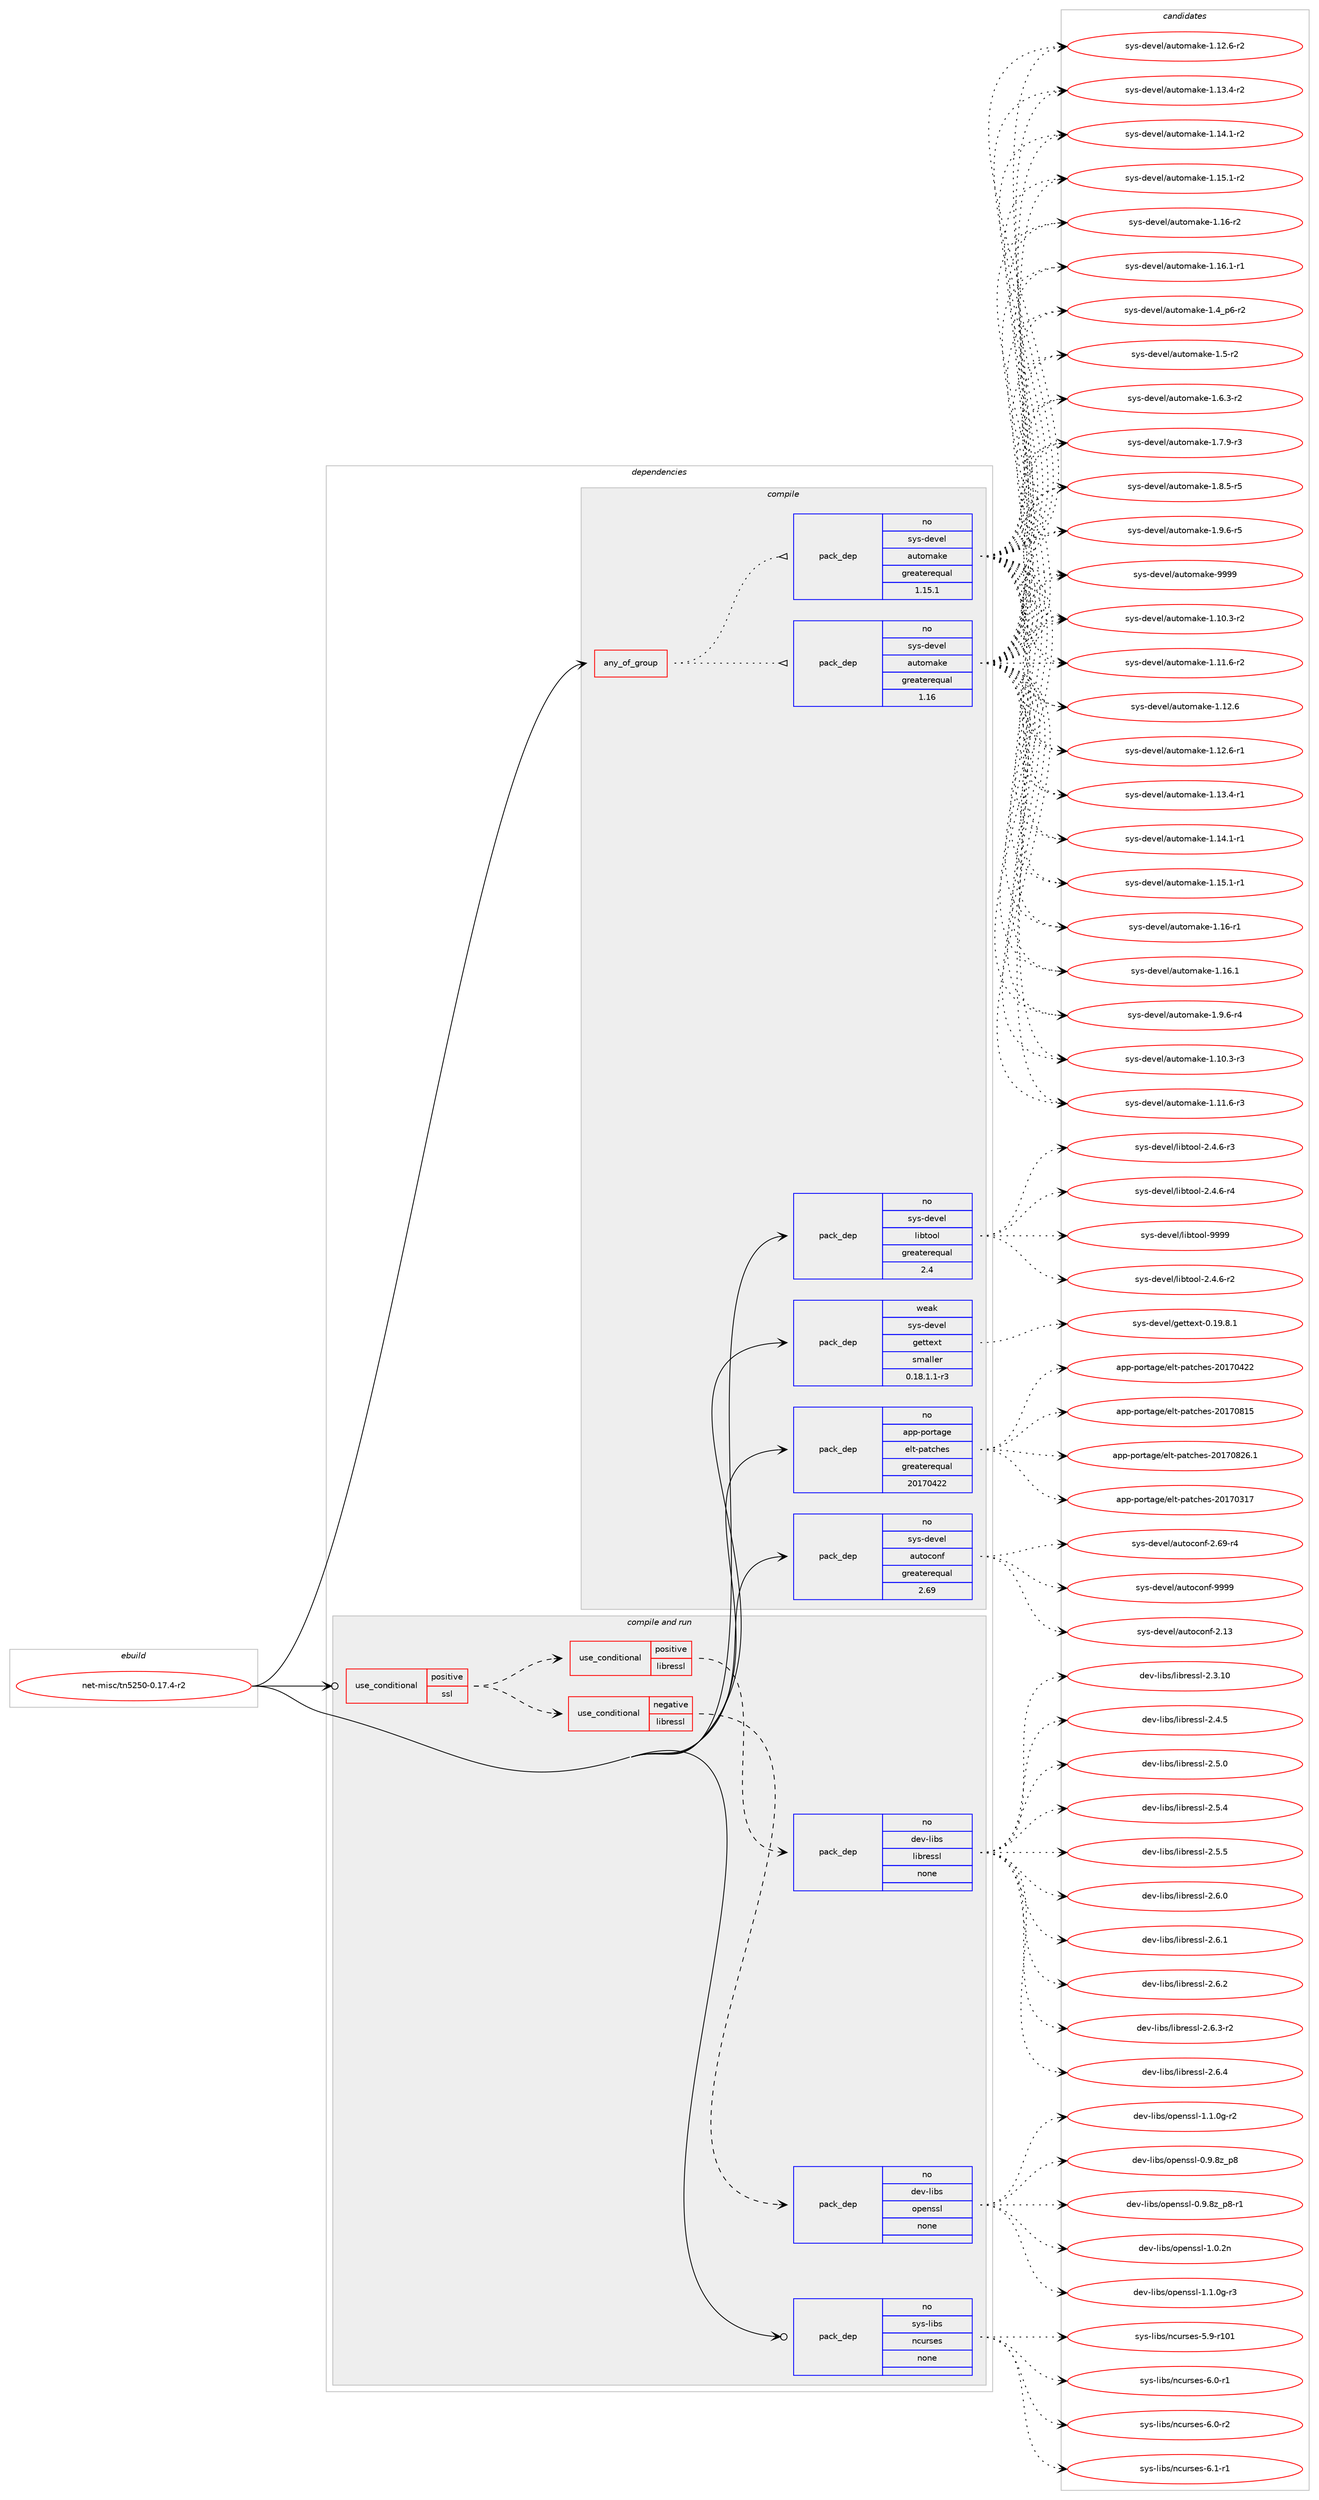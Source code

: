 digraph prolog {

# *************
# Graph options
# *************

newrank=true;
concentrate=true;
compound=true;
graph [rankdir=LR,fontname=Helvetica,fontsize=10,ranksep=1.5];#, ranksep=2.5, nodesep=0.2];
edge  [arrowhead=vee];
node  [fontname=Helvetica,fontsize=10];

# **********
# The ebuild
# **********

subgraph cluster_leftcol {
color=gray;
rank=same;
label=<<i>ebuild</i>>;
id [label="net-misc/tn5250-0.17.4-r2", color=red, width=4, href="../net-misc/tn5250-0.17.4-r2.svg"];
}

# ****************
# The dependencies
# ****************

subgraph cluster_midcol {
color=gray;
label=<<i>dependencies</i>>;
subgraph cluster_compile {
fillcolor="#eeeeee";
style=filled;
label=<<i>compile</i>>;
subgraph any25 {
dependency1074 [label=<<TABLE BORDER="0" CELLBORDER="1" CELLSPACING="0" CELLPADDING="4"><TR><TD CELLPADDING="10">any_of_group</TD></TR></TABLE>>, shape=none, color=red];subgraph pack707 {
dependency1075 [label=<<TABLE BORDER="0" CELLBORDER="1" CELLSPACING="0" CELLPADDING="4" WIDTH="220"><TR><TD ROWSPAN="6" CELLPADDING="30">pack_dep</TD></TR><TR><TD WIDTH="110">no</TD></TR><TR><TD>sys-devel</TD></TR><TR><TD>automake</TD></TR><TR><TD>greaterequal</TD></TR><TR><TD>1.16</TD></TR></TABLE>>, shape=none, color=blue];
}
dependency1074:e -> dependency1075:w [weight=20,style="dotted",arrowhead="oinv"];
subgraph pack708 {
dependency1076 [label=<<TABLE BORDER="0" CELLBORDER="1" CELLSPACING="0" CELLPADDING="4" WIDTH="220"><TR><TD ROWSPAN="6" CELLPADDING="30">pack_dep</TD></TR><TR><TD WIDTH="110">no</TD></TR><TR><TD>sys-devel</TD></TR><TR><TD>automake</TD></TR><TR><TD>greaterequal</TD></TR><TR><TD>1.15.1</TD></TR></TABLE>>, shape=none, color=blue];
}
dependency1074:e -> dependency1076:w [weight=20,style="dotted",arrowhead="oinv"];
}
id:e -> dependency1074:w [weight=20,style="solid",arrowhead="vee"];
subgraph pack709 {
dependency1077 [label=<<TABLE BORDER="0" CELLBORDER="1" CELLSPACING="0" CELLPADDING="4" WIDTH="220"><TR><TD ROWSPAN="6" CELLPADDING="30">pack_dep</TD></TR><TR><TD WIDTH="110">no</TD></TR><TR><TD>app-portage</TD></TR><TR><TD>elt-patches</TD></TR><TR><TD>greaterequal</TD></TR><TR><TD>20170422</TD></TR></TABLE>>, shape=none, color=blue];
}
id:e -> dependency1077:w [weight=20,style="solid",arrowhead="vee"];
subgraph pack710 {
dependency1078 [label=<<TABLE BORDER="0" CELLBORDER="1" CELLSPACING="0" CELLPADDING="4" WIDTH="220"><TR><TD ROWSPAN="6" CELLPADDING="30">pack_dep</TD></TR><TR><TD WIDTH="110">no</TD></TR><TR><TD>sys-devel</TD></TR><TR><TD>autoconf</TD></TR><TR><TD>greaterequal</TD></TR><TR><TD>2.69</TD></TR></TABLE>>, shape=none, color=blue];
}
id:e -> dependency1078:w [weight=20,style="solid",arrowhead="vee"];
subgraph pack711 {
dependency1079 [label=<<TABLE BORDER="0" CELLBORDER="1" CELLSPACING="0" CELLPADDING="4" WIDTH="220"><TR><TD ROWSPAN="6" CELLPADDING="30">pack_dep</TD></TR><TR><TD WIDTH="110">no</TD></TR><TR><TD>sys-devel</TD></TR><TR><TD>libtool</TD></TR><TR><TD>greaterequal</TD></TR><TR><TD>2.4</TD></TR></TABLE>>, shape=none, color=blue];
}
id:e -> dependency1079:w [weight=20,style="solid",arrowhead="vee"];
subgraph pack712 {
dependency1080 [label=<<TABLE BORDER="0" CELLBORDER="1" CELLSPACING="0" CELLPADDING="4" WIDTH="220"><TR><TD ROWSPAN="6" CELLPADDING="30">pack_dep</TD></TR><TR><TD WIDTH="110">weak</TD></TR><TR><TD>sys-devel</TD></TR><TR><TD>gettext</TD></TR><TR><TD>smaller</TD></TR><TR><TD>0.18.1.1-r3</TD></TR></TABLE>>, shape=none, color=blue];
}
id:e -> dependency1080:w [weight=20,style="solid",arrowhead="vee"];
}
subgraph cluster_compileandrun {
fillcolor="#eeeeee";
style=filled;
label=<<i>compile and run</i>>;
subgraph cond343 {
dependency1081 [label=<<TABLE BORDER="0" CELLBORDER="1" CELLSPACING="0" CELLPADDING="4"><TR><TD ROWSPAN="3" CELLPADDING="10">use_conditional</TD></TR><TR><TD>positive</TD></TR><TR><TD>ssl</TD></TR></TABLE>>, shape=none, color=red];
subgraph cond344 {
dependency1082 [label=<<TABLE BORDER="0" CELLBORDER="1" CELLSPACING="0" CELLPADDING="4"><TR><TD ROWSPAN="3" CELLPADDING="10">use_conditional</TD></TR><TR><TD>negative</TD></TR><TR><TD>libressl</TD></TR></TABLE>>, shape=none, color=red];
subgraph pack713 {
dependency1083 [label=<<TABLE BORDER="0" CELLBORDER="1" CELLSPACING="0" CELLPADDING="4" WIDTH="220"><TR><TD ROWSPAN="6" CELLPADDING="30">pack_dep</TD></TR><TR><TD WIDTH="110">no</TD></TR><TR><TD>dev-libs</TD></TR><TR><TD>openssl</TD></TR><TR><TD>none</TD></TR><TR><TD></TD></TR></TABLE>>, shape=none, color=blue];
}
dependency1082:e -> dependency1083:w [weight=20,style="dashed",arrowhead="vee"];
}
dependency1081:e -> dependency1082:w [weight=20,style="dashed",arrowhead="vee"];
subgraph cond345 {
dependency1084 [label=<<TABLE BORDER="0" CELLBORDER="1" CELLSPACING="0" CELLPADDING="4"><TR><TD ROWSPAN="3" CELLPADDING="10">use_conditional</TD></TR><TR><TD>positive</TD></TR><TR><TD>libressl</TD></TR></TABLE>>, shape=none, color=red];
subgraph pack714 {
dependency1085 [label=<<TABLE BORDER="0" CELLBORDER="1" CELLSPACING="0" CELLPADDING="4" WIDTH="220"><TR><TD ROWSPAN="6" CELLPADDING="30">pack_dep</TD></TR><TR><TD WIDTH="110">no</TD></TR><TR><TD>dev-libs</TD></TR><TR><TD>libressl</TD></TR><TR><TD>none</TD></TR><TR><TD></TD></TR></TABLE>>, shape=none, color=blue];
}
dependency1084:e -> dependency1085:w [weight=20,style="dashed",arrowhead="vee"];
}
dependency1081:e -> dependency1084:w [weight=20,style="dashed",arrowhead="vee"];
}
id:e -> dependency1081:w [weight=20,style="solid",arrowhead="odotvee"];
subgraph pack715 {
dependency1086 [label=<<TABLE BORDER="0" CELLBORDER="1" CELLSPACING="0" CELLPADDING="4" WIDTH="220"><TR><TD ROWSPAN="6" CELLPADDING="30">pack_dep</TD></TR><TR><TD WIDTH="110">no</TD></TR><TR><TD>sys-libs</TD></TR><TR><TD>ncurses</TD></TR><TR><TD>none</TD></TR><TR><TD></TD></TR></TABLE>>, shape=none, color=blue];
}
id:e -> dependency1086:w [weight=20,style="solid",arrowhead="odotvee"];
}
subgraph cluster_run {
fillcolor="#eeeeee";
style=filled;
label=<<i>run</i>>;
}
}

# **************
# The candidates
# **************

subgraph cluster_choices {
rank=same;
color=gray;
label=<<i>candidates</i>>;

subgraph choice707 {
color=black;
nodesep=1;
choice11512111545100101118101108479711711611110997107101454946494846514511450 [label="sys-devel/automake-1.10.3-r2", color=red, width=4,href="../sys-devel/automake-1.10.3-r2.svg"];
choice11512111545100101118101108479711711611110997107101454946494946544511450 [label="sys-devel/automake-1.11.6-r2", color=red, width=4,href="../sys-devel/automake-1.11.6-r2.svg"];
choice1151211154510010111810110847971171161111099710710145494649504654 [label="sys-devel/automake-1.12.6", color=red, width=4,href="../sys-devel/automake-1.12.6.svg"];
choice11512111545100101118101108479711711611110997107101454946495046544511449 [label="sys-devel/automake-1.12.6-r1", color=red, width=4,href="../sys-devel/automake-1.12.6-r1.svg"];
choice11512111545100101118101108479711711611110997107101454946495146524511449 [label="sys-devel/automake-1.13.4-r1", color=red, width=4,href="../sys-devel/automake-1.13.4-r1.svg"];
choice11512111545100101118101108479711711611110997107101454946495246494511449 [label="sys-devel/automake-1.14.1-r1", color=red, width=4,href="../sys-devel/automake-1.14.1-r1.svg"];
choice11512111545100101118101108479711711611110997107101454946495346494511449 [label="sys-devel/automake-1.15.1-r1", color=red, width=4,href="../sys-devel/automake-1.15.1-r1.svg"];
choice1151211154510010111810110847971171161111099710710145494649544511449 [label="sys-devel/automake-1.16-r1", color=red, width=4,href="../sys-devel/automake-1.16-r1.svg"];
choice1151211154510010111810110847971171161111099710710145494649544649 [label="sys-devel/automake-1.16.1", color=red, width=4,href="../sys-devel/automake-1.16.1.svg"];
choice115121115451001011181011084797117116111109971071014549465746544511452 [label="sys-devel/automake-1.9.6-r4", color=red, width=4,href="../sys-devel/automake-1.9.6-r4.svg"];
choice11512111545100101118101108479711711611110997107101454946494846514511451 [label="sys-devel/automake-1.10.3-r3", color=red, width=4,href="../sys-devel/automake-1.10.3-r3.svg"];
choice11512111545100101118101108479711711611110997107101454946494946544511451 [label="sys-devel/automake-1.11.6-r3", color=red, width=4,href="../sys-devel/automake-1.11.6-r3.svg"];
choice11512111545100101118101108479711711611110997107101454946495046544511450 [label="sys-devel/automake-1.12.6-r2", color=red, width=4,href="../sys-devel/automake-1.12.6-r2.svg"];
choice11512111545100101118101108479711711611110997107101454946495146524511450 [label="sys-devel/automake-1.13.4-r2", color=red, width=4,href="../sys-devel/automake-1.13.4-r2.svg"];
choice11512111545100101118101108479711711611110997107101454946495246494511450 [label="sys-devel/automake-1.14.1-r2", color=red, width=4,href="../sys-devel/automake-1.14.1-r2.svg"];
choice11512111545100101118101108479711711611110997107101454946495346494511450 [label="sys-devel/automake-1.15.1-r2", color=red, width=4,href="../sys-devel/automake-1.15.1-r2.svg"];
choice1151211154510010111810110847971171161111099710710145494649544511450 [label="sys-devel/automake-1.16-r2", color=red, width=4,href="../sys-devel/automake-1.16-r2.svg"];
choice11512111545100101118101108479711711611110997107101454946495446494511449 [label="sys-devel/automake-1.16.1-r1", color=red, width=4,href="../sys-devel/automake-1.16.1-r1.svg"];
choice115121115451001011181011084797117116111109971071014549465295112544511450 [label="sys-devel/automake-1.4_p6-r2", color=red, width=4,href="../sys-devel/automake-1.4_p6-r2.svg"];
choice11512111545100101118101108479711711611110997107101454946534511450 [label="sys-devel/automake-1.5-r2", color=red, width=4,href="../sys-devel/automake-1.5-r2.svg"];
choice115121115451001011181011084797117116111109971071014549465446514511450 [label="sys-devel/automake-1.6.3-r2", color=red, width=4,href="../sys-devel/automake-1.6.3-r2.svg"];
choice115121115451001011181011084797117116111109971071014549465546574511451 [label="sys-devel/automake-1.7.9-r3", color=red, width=4,href="../sys-devel/automake-1.7.9-r3.svg"];
choice115121115451001011181011084797117116111109971071014549465646534511453 [label="sys-devel/automake-1.8.5-r5", color=red, width=4,href="../sys-devel/automake-1.8.5-r5.svg"];
choice115121115451001011181011084797117116111109971071014549465746544511453 [label="sys-devel/automake-1.9.6-r5", color=red, width=4,href="../sys-devel/automake-1.9.6-r5.svg"];
choice115121115451001011181011084797117116111109971071014557575757 [label="sys-devel/automake-9999", color=red, width=4,href="../sys-devel/automake-9999.svg"];
dependency1075:e -> choice11512111545100101118101108479711711611110997107101454946494846514511450:w [style=dotted,weight="100"];
dependency1075:e -> choice11512111545100101118101108479711711611110997107101454946494946544511450:w [style=dotted,weight="100"];
dependency1075:e -> choice1151211154510010111810110847971171161111099710710145494649504654:w [style=dotted,weight="100"];
dependency1075:e -> choice11512111545100101118101108479711711611110997107101454946495046544511449:w [style=dotted,weight="100"];
dependency1075:e -> choice11512111545100101118101108479711711611110997107101454946495146524511449:w [style=dotted,weight="100"];
dependency1075:e -> choice11512111545100101118101108479711711611110997107101454946495246494511449:w [style=dotted,weight="100"];
dependency1075:e -> choice11512111545100101118101108479711711611110997107101454946495346494511449:w [style=dotted,weight="100"];
dependency1075:e -> choice1151211154510010111810110847971171161111099710710145494649544511449:w [style=dotted,weight="100"];
dependency1075:e -> choice1151211154510010111810110847971171161111099710710145494649544649:w [style=dotted,weight="100"];
dependency1075:e -> choice115121115451001011181011084797117116111109971071014549465746544511452:w [style=dotted,weight="100"];
dependency1075:e -> choice11512111545100101118101108479711711611110997107101454946494846514511451:w [style=dotted,weight="100"];
dependency1075:e -> choice11512111545100101118101108479711711611110997107101454946494946544511451:w [style=dotted,weight="100"];
dependency1075:e -> choice11512111545100101118101108479711711611110997107101454946495046544511450:w [style=dotted,weight="100"];
dependency1075:e -> choice11512111545100101118101108479711711611110997107101454946495146524511450:w [style=dotted,weight="100"];
dependency1075:e -> choice11512111545100101118101108479711711611110997107101454946495246494511450:w [style=dotted,weight="100"];
dependency1075:e -> choice11512111545100101118101108479711711611110997107101454946495346494511450:w [style=dotted,weight="100"];
dependency1075:e -> choice1151211154510010111810110847971171161111099710710145494649544511450:w [style=dotted,weight="100"];
dependency1075:e -> choice11512111545100101118101108479711711611110997107101454946495446494511449:w [style=dotted,weight="100"];
dependency1075:e -> choice115121115451001011181011084797117116111109971071014549465295112544511450:w [style=dotted,weight="100"];
dependency1075:e -> choice11512111545100101118101108479711711611110997107101454946534511450:w [style=dotted,weight="100"];
dependency1075:e -> choice115121115451001011181011084797117116111109971071014549465446514511450:w [style=dotted,weight="100"];
dependency1075:e -> choice115121115451001011181011084797117116111109971071014549465546574511451:w [style=dotted,weight="100"];
dependency1075:e -> choice115121115451001011181011084797117116111109971071014549465646534511453:w [style=dotted,weight="100"];
dependency1075:e -> choice115121115451001011181011084797117116111109971071014549465746544511453:w [style=dotted,weight="100"];
dependency1075:e -> choice115121115451001011181011084797117116111109971071014557575757:w [style=dotted,weight="100"];
}
subgraph choice708 {
color=black;
nodesep=1;
choice11512111545100101118101108479711711611110997107101454946494846514511450 [label="sys-devel/automake-1.10.3-r2", color=red, width=4,href="../sys-devel/automake-1.10.3-r2.svg"];
choice11512111545100101118101108479711711611110997107101454946494946544511450 [label="sys-devel/automake-1.11.6-r2", color=red, width=4,href="../sys-devel/automake-1.11.6-r2.svg"];
choice1151211154510010111810110847971171161111099710710145494649504654 [label="sys-devel/automake-1.12.6", color=red, width=4,href="../sys-devel/automake-1.12.6.svg"];
choice11512111545100101118101108479711711611110997107101454946495046544511449 [label="sys-devel/automake-1.12.6-r1", color=red, width=4,href="../sys-devel/automake-1.12.6-r1.svg"];
choice11512111545100101118101108479711711611110997107101454946495146524511449 [label="sys-devel/automake-1.13.4-r1", color=red, width=4,href="../sys-devel/automake-1.13.4-r1.svg"];
choice11512111545100101118101108479711711611110997107101454946495246494511449 [label="sys-devel/automake-1.14.1-r1", color=red, width=4,href="../sys-devel/automake-1.14.1-r1.svg"];
choice11512111545100101118101108479711711611110997107101454946495346494511449 [label="sys-devel/automake-1.15.1-r1", color=red, width=4,href="../sys-devel/automake-1.15.1-r1.svg"];
choice1151211154510010111810110847971171161111099710710145494649544511449 [label="sys-devel/automake-1.16-r1", color=red, width=4,href="../sys-devel/automake-1.16-r1.svg"];
choice1151211154510010111810110847971171161111099710710145494649544649 [label="sys-devel/automake-1.16.1", color=red, width=4,href="../sys-devel/automake-1.16.1.svg"];
choice115121115451001011181011084797117116111109971071014549465746544511452 [label="sys-devel/automake-1.9.6-r4", color=red, width=4,href="../sys-devel/automake-1.9.6-r4.svg"];
choice11512111545100101118101108479711711611110997107101454946494846514511451 [label="sys-devel/automake-1.10.3-r3", color=red, width=4,href="../sys-devel/automake-1.10.3-r3.svg"];
choice11512111545100101118101108479711711611110997107101454946494946544511451 [label="sys-devel/automake-1.11.6-r3", color=red, width=4,href="../sys-devel/automake-1.11.6-r3.svg"];
choice11512111545100101118101108479711711611110997107101454946495046544511450 [label="sys-devel/automake-1.12.6-r2", color=red, width=4,href="../sys-devel/automake-1.12.6-r2.svg"];
choice11512111545100101118101108479711711611110997107101454946495146524511450 [label="sys-devel/automake-1.13.4-r2", color=red, width=4,href="../sys-devel/automake-1.13.4-r2.svg"];
choice11512111545100101118101108479711711611110997107101454946495246494511450 [label="sys-devel/automake-1.14.1-r2", color=red, width=4,href="../sys-devel/automake-1.14.1-r2.svg"];
choice11512111545100101118101108479711711611110997107101454946495346494511450 [label="sys-devel/automake-1.15.1-r2", color=red, width=4,href="../sys-devel/automake-1.15.1-r2.svg"];
choice1151211154510010111810110847971171161111099710710145494649544511450 [label="sys-devel/automake-1.16-r2", color=red, width=4,href="../sys-devel/automake-1.16-r2.svg"];
choice11512111545100101118101108479711711611110997107101454946495446494511449 [label="sys-devel/automake-1.16.1-r1", color=red, width=4,href="../sys-devel/automake-1.16.1-r1.svg"];
choice115121115451001011181011084797117116111109971071014549465295112544511450 [label="sys-devel/automake-1.4_p6-r2", color=red, width=4,href="../sys-devel/automake-1.4_p6-r2.svg"];
choice11512111545100101118101108479711711611110997107101454946534511450 [label="sys-devel/automake-1.5-r2", color=red, width=4,href="../sys-devel/automake-1.5-r2.svg"];
choice115121115451001011181011084797117116111109971071014549465446514511450 [label="sys-devel/automake-1.6.3-r2", color=red, width=4,href="../sys-devel/automake-1.6.3-r2.svg"];
choice115121115451001011181011084797117116111109971071014549465546574511451 [label="sys-devel/automake-1.7.9-r3", color=red, width=4,href="../sys-devel/automake-1.7.9-r3.svg"];
choice115121115451001011181011084797117116111109971071014549465646534511453 [label="sys-devel/automake-1.8.5-r5", color=red, width=4,href="../sys-devel/automake-1.8.5-r5.svg"];
choice115121115451001011181011084797117116111109971071014549465746544511453 [label="sys-devel/automake-1.9.6-r5", color=red, width=4,href="../sys-devel/automake-1.9.6-r5.svg"];
choice115121115451001011181011084797117116111109971071014557575757 [label="sys-devel/automake-9999", color=red, width=4,href="../sys-devel/automake-9999.svg"];
dependency1076:e -> choice11512111545100101118101108479711711611110997107101454946494846514511450:w [style=dotted,weight="100"];
dependency1076:e -> choice11512111545100101118101108479711711611110997107101454946494946544511450:w [style=dotted,weight="100"];
dependency1076:e -> choice1151211154510010111810110847971171161111099710710145494649504654:w [style=dotted,weight="100"];
dependency1076:e -> choice11512111545100101118101108479711711611110997107101454946495046544511449:w [style=dotted,weight="100"];
dependency1076:e -> choice11512111545100101118101108479711711611110997107101454946495146524511449:w [style=dotted,weight="100"];
dependency1076:e -> choice11512111545100101118101108479711711611110997107101454946495246494511449:w [style=dotted,weight="100"];
dependency1076:e -> choice11512111545100101118101108479711711611110997107101454946495346494511449:w [style=dotted,weight="100"];
dependency1076:e -> choice1151211154510010111810110847971171161111099710710145494649544511449:w [style=dotted,weight="100"];
dependency1076:e -> choice1151211154510010111810110847971171161111099710710145494649544649:w [style=dotted,weight="100"];
dependency1076:e -> choice115121115451001011181011084797117116111109971071014549465746544511452:w [style=dotted,weight="100"];
dependency1076:e -> choice11512111545100101118101108479711711611110997107101454946494846514511451:w [style=dotted,weight="100"];
dependency1076:e -> choice11512111545100101118101108479711711611110997107101454946494946544511451:w [style=dotted,weight="100"];
dependency1076:e -> choice11512111545100101118101108479711711611110997107101454946495046544511450:w [style=dotted,weight="100"];
dependency1076:e -> choice11512111545100101118101108479711711611110997107101454946495146524511450:w [style=dotted,weight="100"];
dependency1076:e -> choice11512111545100101118101108479711711611110997107101454946495246494511450:w [style=dotted,weight="100"];
dependency1076:e -> choice11512111545100101118101108479711711611110997107101454946495346494511450:w [style=dotted,weight="100"];
dependency1076:e -> choice1151211154510010111810110847971171161111099710710145494649544511450:w [style=dotted,weight="100"];
dependency1076:e -> choice11512111545100101118101108479711711611110997107101454946495446494511449:w [style=dotted,weight="100"];
dependency1076:e -> choice115121115451001011181011084797117116111109971071014549465295112544511450:w [style=dotted,weight="100"];
dependency1076:e -> choice11512111545100101118101108479711711611110997107101454946534511450:w [style=dotted,weight="100"];
dependency1076:e -> choice115121115451001011181011084797117116111109971071014549465446514511450:w [style=dotted,weight="100"];
dependency1076:e -> choice115121115451001011181011084797117116111109971071014549465546574511451:w [style=dotted,weight="100"];
dependency1076:e -> choice115121115451001011181011084797117116111109971071014549465646534511453:w [style=dotted,weight="100"];
dependency1076:e -> choice115121115451001011181011084797117116111109971071014549465746544511453:w [style=dotted,weight="100"];
dependency1076:e -> choice115121115451001011181011084797117116111109971071014557575757:w [style=dotted,weight="100"];
}
subgraph choice709 {
color=black;
nodesep=1;
choice97112112451121111141169710310147101108116451129711699104101115455048495548514955 [label="app-portage/elt-patches-20170317", color=red, width=4,href="../app-portage/elt-patches-20170317.svg"];
choice97112112451121111141169710310147101108116451129711699104101115455048495548525050 [label="app-portage/elt-patches-20170422", color=red, width=4,href="../app-portage/elt-patches-20170422.svg"];
choice97112112451121111141169710310147101108116451129711699104101115455048495548564953 [label="app-portage/elt-patches-20170815", color=red, width=4,href="../app-portage/elt-patches-20170815.svg"];
choice971121124511211111411697103101471011081164511297116991041011154550484955485650544649 [label="app-portage/elt-patches-20170826.1", color=red, width=4,href="../app-portage/elt-patches-20170826.1.svg"];
dependency1077:e -> choice97112112451121111141169710310147101108116451129711699104101115455048495548514955:w [style=dotted,weight="100"];
dependency1077:e -> choice97112112451121111141169710310147101108116451129711699104101115455048495548525050:w [style=dotted,weight="100"];
dependency1077:e -> choice97112112451121111141169710310147101108116451129711699104101115455048495548564953:w [style=dotted,weight="100"];
dependency1077:e -> choice971121124511211111411697103101471011081164511297116991041011154550484955485650544649:w [style=dotted,weight="100"];
}
subgraph choice710 {
color=black;
nodesep=1;
choice115121115451001011181011084797117116111991111101024550464951 [label="sys-devel/autoconf-2.13", color=red, width=4,href="../sys-devel/autoconf-2.13.svg"];
choice1151211154510010111810110847971171161119911111010245504654574511452 [label="sys-devel/autoconf-2.69-r4", color=red, width=4,href="../sys-devel/autoconf-2.69-r4.svg"];
choice115121115451001011181011084797117116111991111101024557575757 [label="sys-devel/autoconf-9999", color=red, width=4,href="../sys-devel/autoconf-9999.svg"];
dependency1078:e -> choice115121115451001011181011084797117116111991111101024550464951:w [style=dotted,weight="100"];
dependency1078:e -> choice1151211154510010111810110847971171161119911111010245504654574511452:w [style=dotted,weight="100"];
dependency1078:e -> choice115121115451001011181011084797117116111991111101024557575757:w [style=dotted,weight="100"];
}
subgraph choice711 {
color=black;
nodesep=1;
choice1151211154510010111810110847108105981161111111084550465246544511450 [label="sys-devel/libtool-2.4.6-r2", color=red, width=4,href="../sys-devel/libtool-2.4.6-r2.svg"];
choice1151211154510010111810110847108105981161111111084550465246544511451 [label="sys-devel/libtool-2.4.6-r3", color=red, width=4,href="../sys-devel/libtool-2.4.6-r3.svg"];
choice1151211154510010111810110847108105981161111111084550465246544511452 [label="sys-devel/libtool-2.4.6-r4", color=red, width=4,href="../sys-devel/libtool-2.4.6-r4.svg"];
choice1151211154510010111810110847108105981161111111084557575757 [label="sys-devel/libtool-9999", color=red, width=4,href="../sys-devel/libtool-9999.svg"];
dependency1079:e -> choice1151211154510010111810110847108105981161111111084550465246544511450:w [style=dotted,weight="100"];
dependency1079:e -> choice1151211154510010111810110847108105981161111111084550465246544511451:w [style=dotted,weight="100"];
dependency1079:e -> choice1151211154510010111810110847108105981161111111084550465246544511452:w [style=dotted,weight="100"];
dependency1079:e -> choice1151211154510010111810110847108105981161111111084557575757:w [style=dotted,weight="100"];
}
subgraph choice712 {
color=black;
nodesep=1;
choice1151211154510010111810110847103101116116101120116454846495746564649 [label="sys-devel/gettext-0.19.8.1", color=red, width=4,href="../sys-devel/gettext-0.19.8.1.svg"];
dependency1080:e -> choice1151211154510010111810110847103101116116101120116454846495746564649:w [style=dotted,weight="100"];
}
subgraph choice713 {
color=black;
nodesep=1;
choice1001011184510810598115471111121011101151151084549464946481034511450 [label="dev-libs/openssl-1.1.0g-r2", color=red, width=4,href="../dev-libs/openssl-1.1.0g-r2.svg"];
choice1001011184510810598115471111121011101151151084548465746561229511256 [label="dev-libs/openssl-0.9.8z_p8", color=red, width=4,href="../dev-libs/openssl-0.9.8z_p8.svg"];
choice10010111845108105981154711111210111011511510845484657465612295112564511449 [label="dev-libs/openssl-0.9.8z_p8-r1", color=red, width=4,href="../dev-libs/openssl-0.9.8z_p8-r1.svg"];
choice100101118451081059811547111112101110115115108454946484650110 [label="dev-libs/openssl-1.0.2n", color=red, width=4,href="../dev-libs/openssl-1.0.2n.svg"];
choice1001011184510810598115471111121011101151151084549464946481034511451 [label="dev-libs/openssl-1.1.0g-r3", color=red, width=4,href="../dev-libs/openssl-1.1.0g-r3.svg"];
dependency1083:e -> choice1001011184510810598115471111121011101151151084549464946481034511450:w [style=dotted,weight="100"];
dependency1083:e -> choice1001011184510810598115471111121011101151151084548465746561229511256:w [style=dotted,weight="100"];
dependency1083:e -> choice10010111845108105981154711111210111011511510845484657465612295112564511449:w [style=dotted,weight="100"];
dependency1083:e -> choice100101118451081059811547111112101110115115108454946484650110:w [style=dotted,weight="100"];
dependency1083:e -> choice1001011184510810598115471111121011101151151084549464946481034511451:w [style=dotted,weight="100"];
}
subgraph choice714 {
color=black;
nodesep=1;
choice1001011184510810598115471081059811410111511510845504651464948 [label="dev-libs/libressl-2.3.10", color=red, width=4,href="../dev-libs/libressl-2.3.10.svg"];
choice10010111845108105981154710810598114101115115108455046524653 [label="dev-libs/libressl-2.4.5", color=red, width=4,href="../dev-libs/libressl-2.4.5.svg"];
choice10010111845108105981154710810598114101115115108455046534648 [label="dev-libs/libressl-2.5.0", color=red, width=4,href="../dev-libs/libressl-2.5.0.svg"];
choice10010111845108105981154710810598114101115115108455046534652 [label="dev-libs/libressl-2.5.4", color=red, width=4,href="../dev-libs/libressl-2.5.4.svg"];
choice10010111845108105981154710810598114101115115108455046534653 [label="dev-libs/libressl-2.5.5", color=red, width=4,href="../dev-libs/libressl-2.5.5.svg"];
choice10010111845108105981154710810598114101115115108455046544648 [label="dev-libs/libressl-2.6.0", color=red, width=4,href="../dev-libs/libressl-2.6.0.svg"];
choice10010111845108105981154710810598114101115115108455046544649 [label="dev-libs/libressl-2.6.1", color=red, width=4,href="../dev-libs/libressl-2.6.1.svg"];
choice10010111845108105981154710810598114101115115108455046544650 [label="dev-libs/libressl-2.6.2", color=red, width=4,href="../dev-libs/libressl-2.6.2.svg"];
choice100101118451081059811547108105981141011151151084550465446514511450 [label="dev-libs/libressl-2.6.3-r2", color=red, width=4,href="../dev-libs/libressl-2.6.3-r2.svg"];
choice10010111845108105981154710810598114101115115108455046544652 [label="dev-libs/libressl-2.6.4", color=red, width=4,href="../dev-libs/libressl-2.6.4.svg"];
dependency1085:e -> choice1001011184510810598115471081059811410111511510845504651464948:w [style=dotted,weight="100"];
dependency1085:e -> choice10010111845108105981154710810598114101115115108455046524653:w [style=dotted,weight="100"];
dependency1085:e -> choice10010111845108105981154710810598114101115115108455046534648:w [style=dotted,weight="100"];
dependency1085:e -> choice10010111845108105981154710810598114101115115108455046534652:w [style=dotted,weight="100"];
dependency1085:e -> choice10010111845108105981154710810598114101115115108455046534653:w [style=dotted,weight="100"];
dependency1085:e -> choice10010111845108105981154710810598114101115115108455046544648:w [style=dotted,weight="100"];
dependency1085:e -> choice10010111845108105981154710810598114101115115108455046544649:w [style=dotted,weight="100"];
dependency1085:e -> choice10010111845108105981154710810598114101115115108455046544650:w [style=dotted,weight="100"];
dependency1085:e -> choice100101118451081059811547108105981141011151151084550465446514511450:w [style=dotted,weight="100"];
dependency1085:e -> choice10010111845108105981154710810598114101115115108455046544652:w [style=dotted,weight="100"];
}
subgraph choice715 {
color=black;
nodesep=1;
choice115121115451081059811547110991171141151011154553465745114494849 [label="sys-libs/ncurses-5.9-r101", color=red, width=4,href="../sys-libs/ncurses-5.9-r101.svg"];
choice11512111545108105981154711099117114115101115455446484511449 [label="sys-libs/ncurses-6.0-r1", color=red, width=4,href="../sys-libs/ncurses-6.0-r1.svg"];
choice11512111545108105981154711099117114115101115455446484511450 [label="sys-libs/ncurses-6.0-r2", color=red, width=4,href="../sys-libs/ncurses-6.0-r2.svg"];
choice11512111545108105981154711099117114115101115455446494511449 [label="sys-libs/ncurses-6.1-r1", color=red, width=4,href="../sys-libs/ncurses-6.1-r1.svg"];
dependency1086:e -> choice115121115451081059811547110991171141151011154553465745114494849:w [style=dotted,weight="100"];
dependency1086:e -> choice11512111545108105981154711099117114115101115455446484511449:w [style=dotted,weight="100"];
dependency1086:e -> choice11512111545108105981154711099117114115101115455446484511450:w [style=dotted,weight="100"];
dependency1086:e -> choice11512111545108105981154711099117114115101115455446494511449:w [style=dotted,weight="100"];
}
}

}
